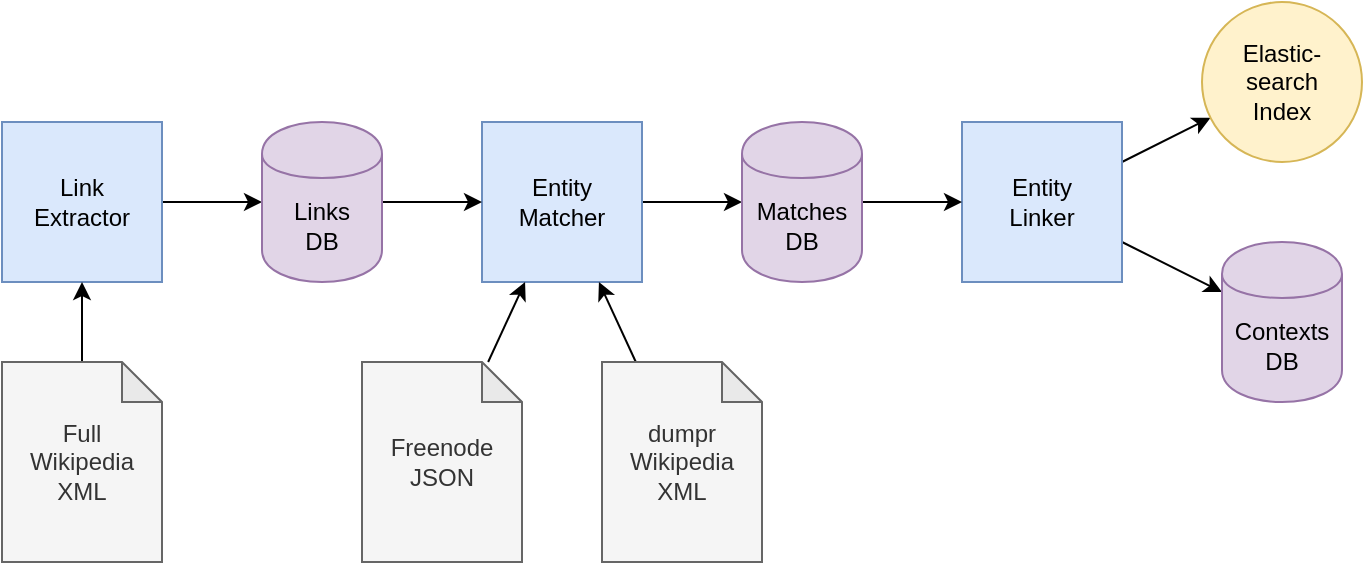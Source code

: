 <mxfile version="13.0.3" type="device"><diagram id="hzR92c3Jfi-k1KxHJ3s9" name="Page-1"><mxGraphModel dx="887" dy="519" grid="1" gridSize="10" guides="1" tooltips="1" connect="1" arrows="1" fold="1" page="1" pageScale="1" pageWidth="850" pageHeight="1100" math="0" shadow="0"><root><mxCell id="0"/><mxCell id="1" parent="0"/><mxCell id="5cQN3gtGWJR-ab_1G42D-12" style="edgeStyle=none;rounded=0;orthogonalLoop=1;jettySize=auto;html=1;" edge="1" parent="1" source="5cQN3gtGWJR-ab_1G42D-1" target="5cQN3gtGWJR-ab_1G42D-9"><mxGeometry relative="1" as="geometry"/></mxCell><mxCell id="5cQN3gtGWJR-ab_1G42D-1" value="Link&lt;br&gt;Extractor" style="whiteSpace=wrap;html=1;aspect=fixed;fillColor=#dae8fc;strokeColor=#6c8ebf;" vertex="1" parent="1"><mxGeometry x="120" y="160" width="80" height="80" as="geometry"/></mxCell><mxCell id="5cQN3gtGWJR-ab_1G42D-7" style="edgeStyle=none;rounded=0;orthogonalLoop=1;jettySize=auto;html=1;" edge="1" parent="1" source="5cQN3gtGWJR-ab_1G42D-2" target="5cQN3gtGWJR-ab_1G42D-1"><mxGeometry relative="1" as="geometry"/></mxCell><mxCell id="5cQN3gtGWJR-ab_1G42D-2" value="Full&lt;br&gt;Wikipedia&lt;br&gt;XML" style="shape=note;whiteSpace=wrap;html=1;backgroundOutline=1;darkOpacity=0.05;size=20;fillColor=#f5f5f5;strokeColor=#666666;fontColor=#333333;" vertex="1" parent="1"><mxGeometry x="120" y="280" width="80" height="100" as="geometry"/></mxCell><mxCell id="5cQN3gtGWJR-ab_1G42D-15" style="edgeStyle=none;rounded=0;orthogonalLoop=1;jettySize=auto;html=1;" edge="1" parent="1" source="5cQN3gtGWJR-ab_1G42D-4" target="5cQN3gtGWJR-ab_1G42D-14"><mxGeometry relative="1" as="geometry"/></mxCell><mxCell id="5cQN3gtGWJR-ab_1G42D-4" value="Entity&lt;br&gt;Matcher" style="whiteSpace=wrap;html=1;aspect=fixed;fillColor=#dae8fc;strokeColor=#6c8ebf;" vertex="1" parent="1"><mxGeometry x="360" y="160" width="80" height="80" as="geometry"/></mxCell><mxCell id="5cQN3gtGWJR-ab_1G42D-20" style="edgeStyle=none;rounded=0;orthogonalLoop=1;jettySize=auto;html=1;" edge="1" parent="1" source="5cQN3gtGWJR-ab_1G42D-5" target="5cQN3gtGWJR-ab_1G42D-19"><mxGeometry relative="1" as="geometry"/></mxCell><mxCell id="5cQN3gtGWJR-ab_1G42D-22" style="edgeStyle=none;rounded=0;orthogonalLoop=1;jettySize=auto;html=1;" edge="1" parent="1" source="5cQN3gtGWJR-ab_1G42D-5" target="5cQN3gtGWJR-ab_1G42D-21"><mxGeometry relative="1" as="geometry"/></mxCell><mxCell id="5cQN3gtGWJR-ab_1G42D-5" value="Entity&lt;br&gt;Linker" style="whiteSpace=wrap;html=1;aspect=fixed;fillColor=#dae8fc;strokeColor=#6c8ebf;" vertex="1" parent="1"><mxGeometry x="600" y="160" width="80" height="80" as="geometry"/></mxCell><mxCell id="5cQN3gtGWJR-ab_1G42D-8" style="edgeStyle=none;rounded=0;orthogonalLoop=1;jettySize=auto;html=1;" edge="1" parent="1" source="5cQN3gtGWJR-ab_1G42D-6" target="5cQN3gtGWJR-ab_1G42D-4"><mxGeometry relative="1" as="geometry"/></mxCell><mxCell id="5cQN3gtGWJR-ab_1G42D-6" value="dumpr&lt;br&gt;Wikipedia&lt;br&gt;XML" style="shape=note;whiteSpace=wrap;html=1;backgroundOutline=1;darkOpacity=0.05;size=20;fillColor=#f5f5f5;strokeColor=#666666;fontColor=#333333;" vertex="1" parent="1"><mxGeometry x="420" y="280" width="80" height="100" as="geometry"/></mxCell><mxCell id="5cQN3gtGWJR-ab_1G42D-13" style="edgeStyle=none;rounded=0;orthogonalLoop=1;jettySize=auto;html=1;" edge="1" parent="1" source="5cQN3gtGWJR-ab_1G42D-9" target="5cQN3gtGWJR-ab_1G42D-4"><mxGeometry relative="1" as="geometry"/></mxCell><mxCell id="5cQN3gtGWJR-ab_1G42D-9" value="Links&lt;br&gt;DB" style="shape=cylinder;whiteSpace=wrap;html=1;boundedLbl=1;backgroundOutline=1;fillColor=#e1d5e7;strokeColor=#9673a6;" vertex="1" parent="1"><mxGeometry x="250" y="160" width="60" height="80" as="geometry"/></mxCell><mxCell id="5cQN3gtGWJR-ab_1G42D-16" style="edgeStyle=none;rounded=0;orthogonalLoop=1;jettySize=auto;html=1;" edge="1" parent="1" source="5cQN3gtGWJR-ab_1G42D-14" target="5cQN3gtGWJR-ab_1G42D-5"><mxGeometry relative="1" as="geometry"/></mxCell><mxCell id="5cQN3gtGWJR-ab_1G42D-14" value="Matches&lt;br&gt;DB" style="shape=cylinder;whiteSpace=wrap;html=1;boundedLbl=1;backgroundOutline=1;fillColor=#e1d5e7;strokeColor=#9673a6;" vertex="1" parent="1"><mxGeometry x="490" y="160" width="60" height="80" as="geometry"/></mxCell><mxCell id="5cQN3gtGWJR-ab_1G42D-18" style="edgeStyle=none;rounded=0;orthogonalLoop=1;jettySize=auto;html=1;" edge="1" parent="1" source="5cQN3gtGWJR-ab_1G42D-17" target="5cQN3gtGWJR-ab_1G42D-4"><mxGeometry relative="1" as="geometry"/></mxCell><mxCell id="5cQN3gtGWJR-ab_1G42D-17" value="Freenode&lt;br&gt;JSON" style="shape=note;whiteSpace=wrap;html=1;backgroundOutline=1;darkOpacity=0.05;size=20;fillColor=#f5f5f5;strokeColor=#666666;fontColor=#333333;" vertex="1" parent="1"><mxGeometry x="300" y="280" width="80" height="100" as="geometry"/></mxCell><mxCell id="5cQN3gtGWJR-ab_1G42D-19" value="Elastic-&lt;br&gt;search&lt;br&gt;Index" style="ellipse;whiteSpace=wrap;html=1;aspect=fixed;fillColor=#fff2cc;strokeColor=#d6b656;" vertex="1" parent="1"><mxGeometry x="720" y="100" width="80" height="80" as="geometry"/></mxCell><mxCell id="5cQN3gtGWJR-ab_1G42D-21" value="Contexts&lt;br&gt;DB" style="shape=cylinder;whiteSpace=wrap;html=1;boundedLbl=1;backgroundOutline=1;fillColor=#e1d5e7;strokeColor=#9673a6;" vertex="1" parent="1"><mxGeometry x="730" y="220" width="60" height="80" as="geometry"/></mxCell></root></mxGraphModel></diagram></mxfile>